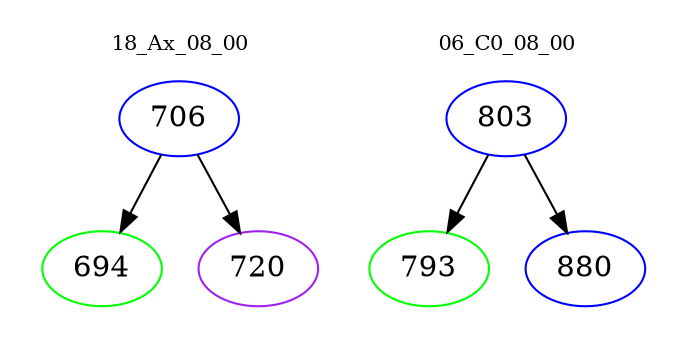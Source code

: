 digraph{
subgraph cluster_0 {
color = white
label = "18_Ax_08_00";
fontsize=10;
T0_706 [label="706", color="blue"]
T0_706 -> T0_694 [color="black"]
T0_694 [label="694", color="green"]
T0_706 -> T0_720 [color="black"]
T0_720 [label="720", color="purple"]
}
subgraph cluster_1 {
color = white
label = "06_C0_08_00";
fontsize=10;
T1_803 [label="803", color="blue"]
T1_803 -> T1_793 [color="black"]
T1_793 [label="793", color="green"]
T1_803 -> T1_880 [color="black"]
T1_880 [label="880", color="blue"]
}
}
